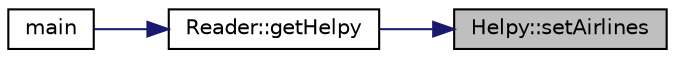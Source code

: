 digraph "Helpy::setAirlines"
{
 // LATEX_PDF_SIZE
  edge [fontname="Helvetica",fontsize="10",labelfontname="Helvetica",labelfontsize="10"];
  node [fontname="Helvetica",fontsize="10",shape=record];
  rankdir="RL";
  Node1 [label="Helpy::setAirlines",height=0.2,width=0.4,color="black", fillcolor="grey75", style="filled", fontcolor="black",tooltip="adds airlines to the Helpy database"];
  Node1 -> Node2 [dir="back",color="midnightblue",fontsize="10",style="solid",fontname="Helvetica"];
  Node2 [label="Reader::getHelpy",height=0.2,width=0.4,color="black", fillcolor="white", style="filled",URL="$classReader.html#ad9f1bd8495dfcf5772691a7aeea20c2c",tooltip="creates a Helpy object, passes it the read information and returns it"];
  Node2 -> Node3 [dir="back",color="midnightblue",fontsize="10",style="solid",fontname="Helvetica"];
  Node3 [label="main",height=0.2,width=0.4,color="black", fillcolor="white", style="filled",URL="$main_8cpp.html#ae66f6b31b5ad750f1fe042a706a4e3d4",tooltip=" "];
}
